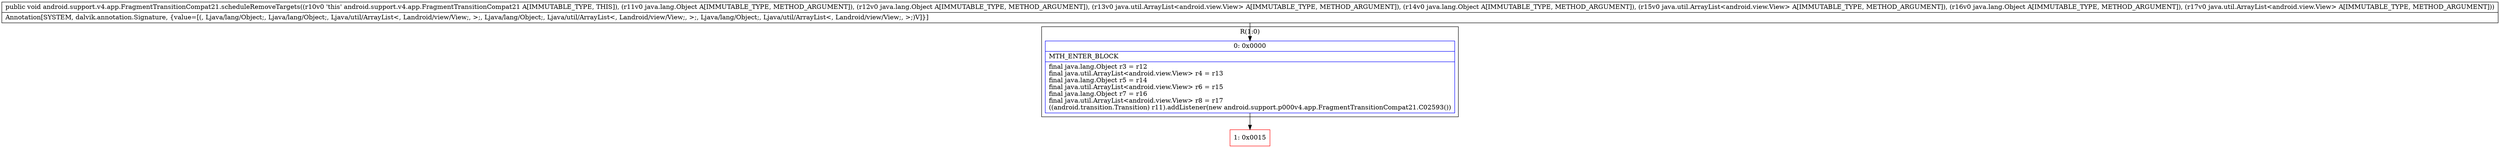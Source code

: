 digraph "CFG forandroid.support.v4.app.FragmentTransitionCompat21.scheduleRemoveTargets(Ljava\/lang\/Object;Ljava\/lang\/Object;Ljava\/util\/ArrayList;Ljava\/lang\/Object;Ljava\/util\/ArrayList;Ljava\/lang\/Object;Ljava\/util\/ArrayList;)V" {
subgraph cluster_Region_802371425 {
label = "R(1:0)";
node [shape=record,color=blue];
Node_0 [shape=record,label="{0\:\ 0x0000|MTH_ENTER_BLOCK\l|final java.lang.Object r3 = r12\lfinal java.util.ArrayList\<android.view.View\> r4 = r13\lfinal java.lang.Object r5 = r14\lfinal java.util.ArrayList\<android.view.View\> r6 = r15\lfinal java.lang.Object r7 = r16\lfinal java.util.ArrayList\<android.view.View\> r8 = r17\l((android.transition.Transition) r11).addListener(new android.support.p000v4.app.FragmentTransitionCompat21.C02593())\l}"];
}
Node_1 [shape=record,color=red,label="{1\:\ 0x0015}"];
MethodNode[shape=record,label="{public void android.support.v4.app.FragmentTransitionCompat21.scheduleRemoveTargets((r10v0 'this' android.support.v4.app.FragmentTransitionCompat21 A[IMMUTABLE_TYPE, THIS]), (r11v0 java.lang.Object A[IMMUTABLE_TYPE, METHOD_ARGUMENT]), (r12v0 java.lang.Object A[IMMUTABLE_TYPE, METHOD_ARGUMENT]), (r13v0 java.util.ArrayList\<android.view.View\> A[IMMUTABLE_TYPE, METHOD_ARGUMENT]), (r14v0 java.lang.Object A[IMMUTABLE_TYPE, METHOD_ARGUMENT]), (r15v0 java.util.ArrayList\<android.view.View\> A[IMMUTABLE_TYPE, METHOD_ARGUMENT]), (r16v0 java.lang.Object A[IMMUTABLE_TYPE, METHOD_ARGUMENT]), (r17v0 java.util.ArrayList\<android.view.View\> A[IMMUTABLE_TYPE, METHOD_ARGUMENT]))  | Annotation[SYSTEM, dalvik.annotation.Signature, \{value=[(, Ljava\/lang\/Object;, Ljava\/lang\/Object;, Ljava\/util\/ArrayList\<, Landroid\/view\/View;, \>;, Ljava\/lang\/Object;, Ljava\/util\/ArrayList\<, Landroid\/view\/View;, \>;, Ljava\/lang\/Object;, Ljava\/util\/ArrayList\<, Landroid\/view\/View;, \>;)V]\}]\l}"];
MethodNode -> Node_0;
Node_0 -> Node_1;
}

